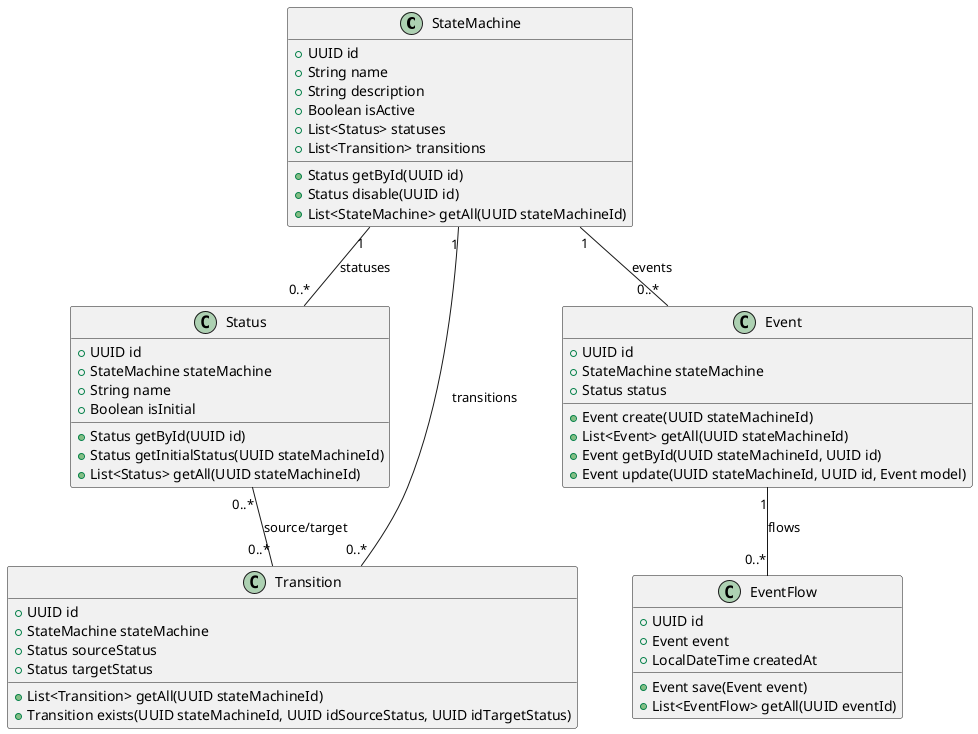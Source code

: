 @startuml
  ' State Machine
  class StateMachine {
    +UUID id
    +String name
    +String description
    +Boolean isActive
    +List<Status> statuses
    +List<Transition> transitions
    +Status getById(UUID id)
    +Status disable(UUID id)
    +List<StateMachine> getAll(UUID stateMachineId)
  }

  ' Status
  class Status {
    +UUID id
    +StateMachine stateMachine
    +String name
    +Boolean isInitial
    +Status getById(UUID id)
    +Status getInitialStatus(UUID stateMachineId)
    +List<Status> getAll(UUID stateMachineId)
  }

  ' Transition
  class Transition {
    +UUID id
    +StateMachine stateMachine
    +Status sourceStatus
    +Status targetStatus
    +List<Transition> getAll(UUID stateMachineId)
    +Transition exists(UUID stateMachineId, UUID idSourceStatus, UUID idTargetStatus)
  }

  ' Event
  class Event {
    +UUID id
    +StateMachine stateMachine
    +Status status
    +Event create(UUID stateMachineId)
    +List<Event> getAll(UUID stateMachineId)
    +Event getById(UUID stateMachineId, UUID id)
    +Event update(UUID stateMachineId, UUID id, Event model)
  }

  ' StateFlow
  class EventFlow {
    +UUID id
    +Event event
    +LocalDateTime createdAt
    +Event save(Event event)
    +List<EventFlow> getAll(UUID eventId)
  }

' Relações
StateMachine "1" -- "0..*" Status : statuses
StateMachine "1" -- "0..*" Transition : transitions
Status "0..*" -- "0..*" Transition : source/target
StateMachine "1" -- "0..*" Event : events
Event "1" -- "0..*" EventFlow : flows
@enduml
